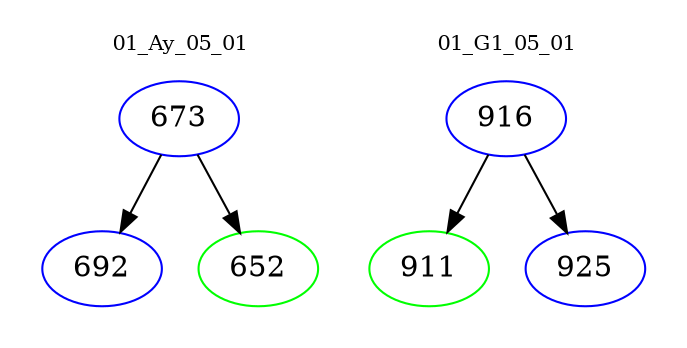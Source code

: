 digraph{
subgraph cluster_0 {
color = white
label = "01_Ay_05_01";
fontsize=10;
T0_673 [label="673", color="blue"]
T0_673 -> T0_692 [color="black"]
T0_692 [label="692", color="blue"]
T0_673 -> T0_652 [color="black"]
T0_652 [label="652", color="green"]
}
subgraph cluster_1 {
color = white
label = "01_G1_05_01";
fontsize=10;
T1_916 [label="916", color="blue"]
T1_916 -> T1_911 [color="black"]
T1_911 [label="911", color="green"]
T1_916 -> T1_925 [color="black"]
T1_925 [label="925", color="blue"]
}
}
